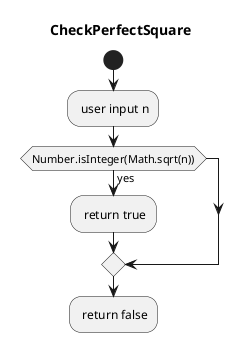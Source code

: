 @startuml CheckPerfectSquare
    title CheckPerfectSquare
    start
    : user input n; 
    if (Number.isInteger(Math.sqrt(n))) then (yes)
        : return true; 
    endif
     : return false; 
@enduml